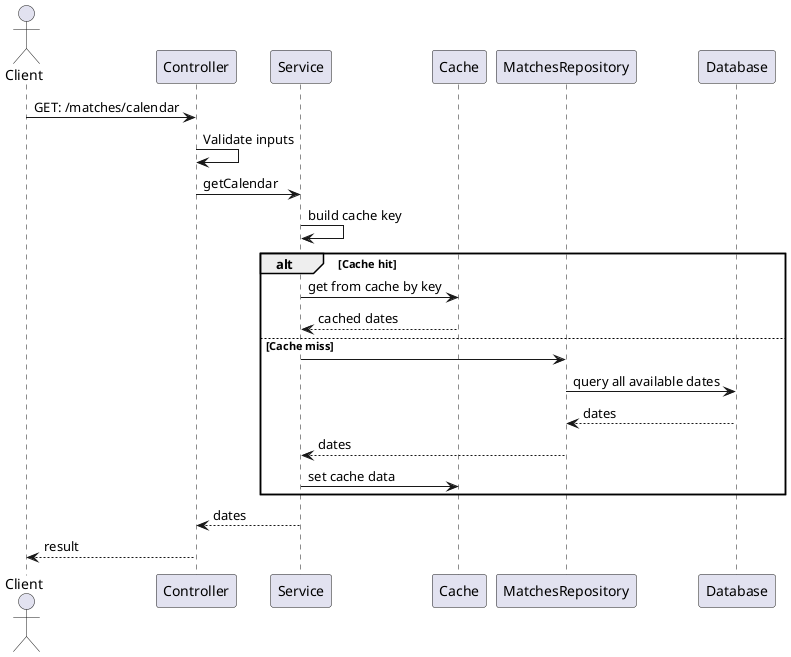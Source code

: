 @startuml
actor       Client

Client -> Controller : GET: /matches/calendar
Controller -> Controller: Validate inputs
Controller -> Service : getCalendar
Service  -> Service: build cache key
alt Cache hit

    Service -> Cache: get from cache by key
    Cache --> Service: cached dates
 
else Cache miss

    Service -> MatchesRepository
    MatchesRepository -> Database: query all available dates
    Database --> MatchesRepository: dates
    MatchesRepository --> Service: dates
    Service -> Cache: set cache data
end

Service --> Controller: dates
Controller --> Client: result

@enduml